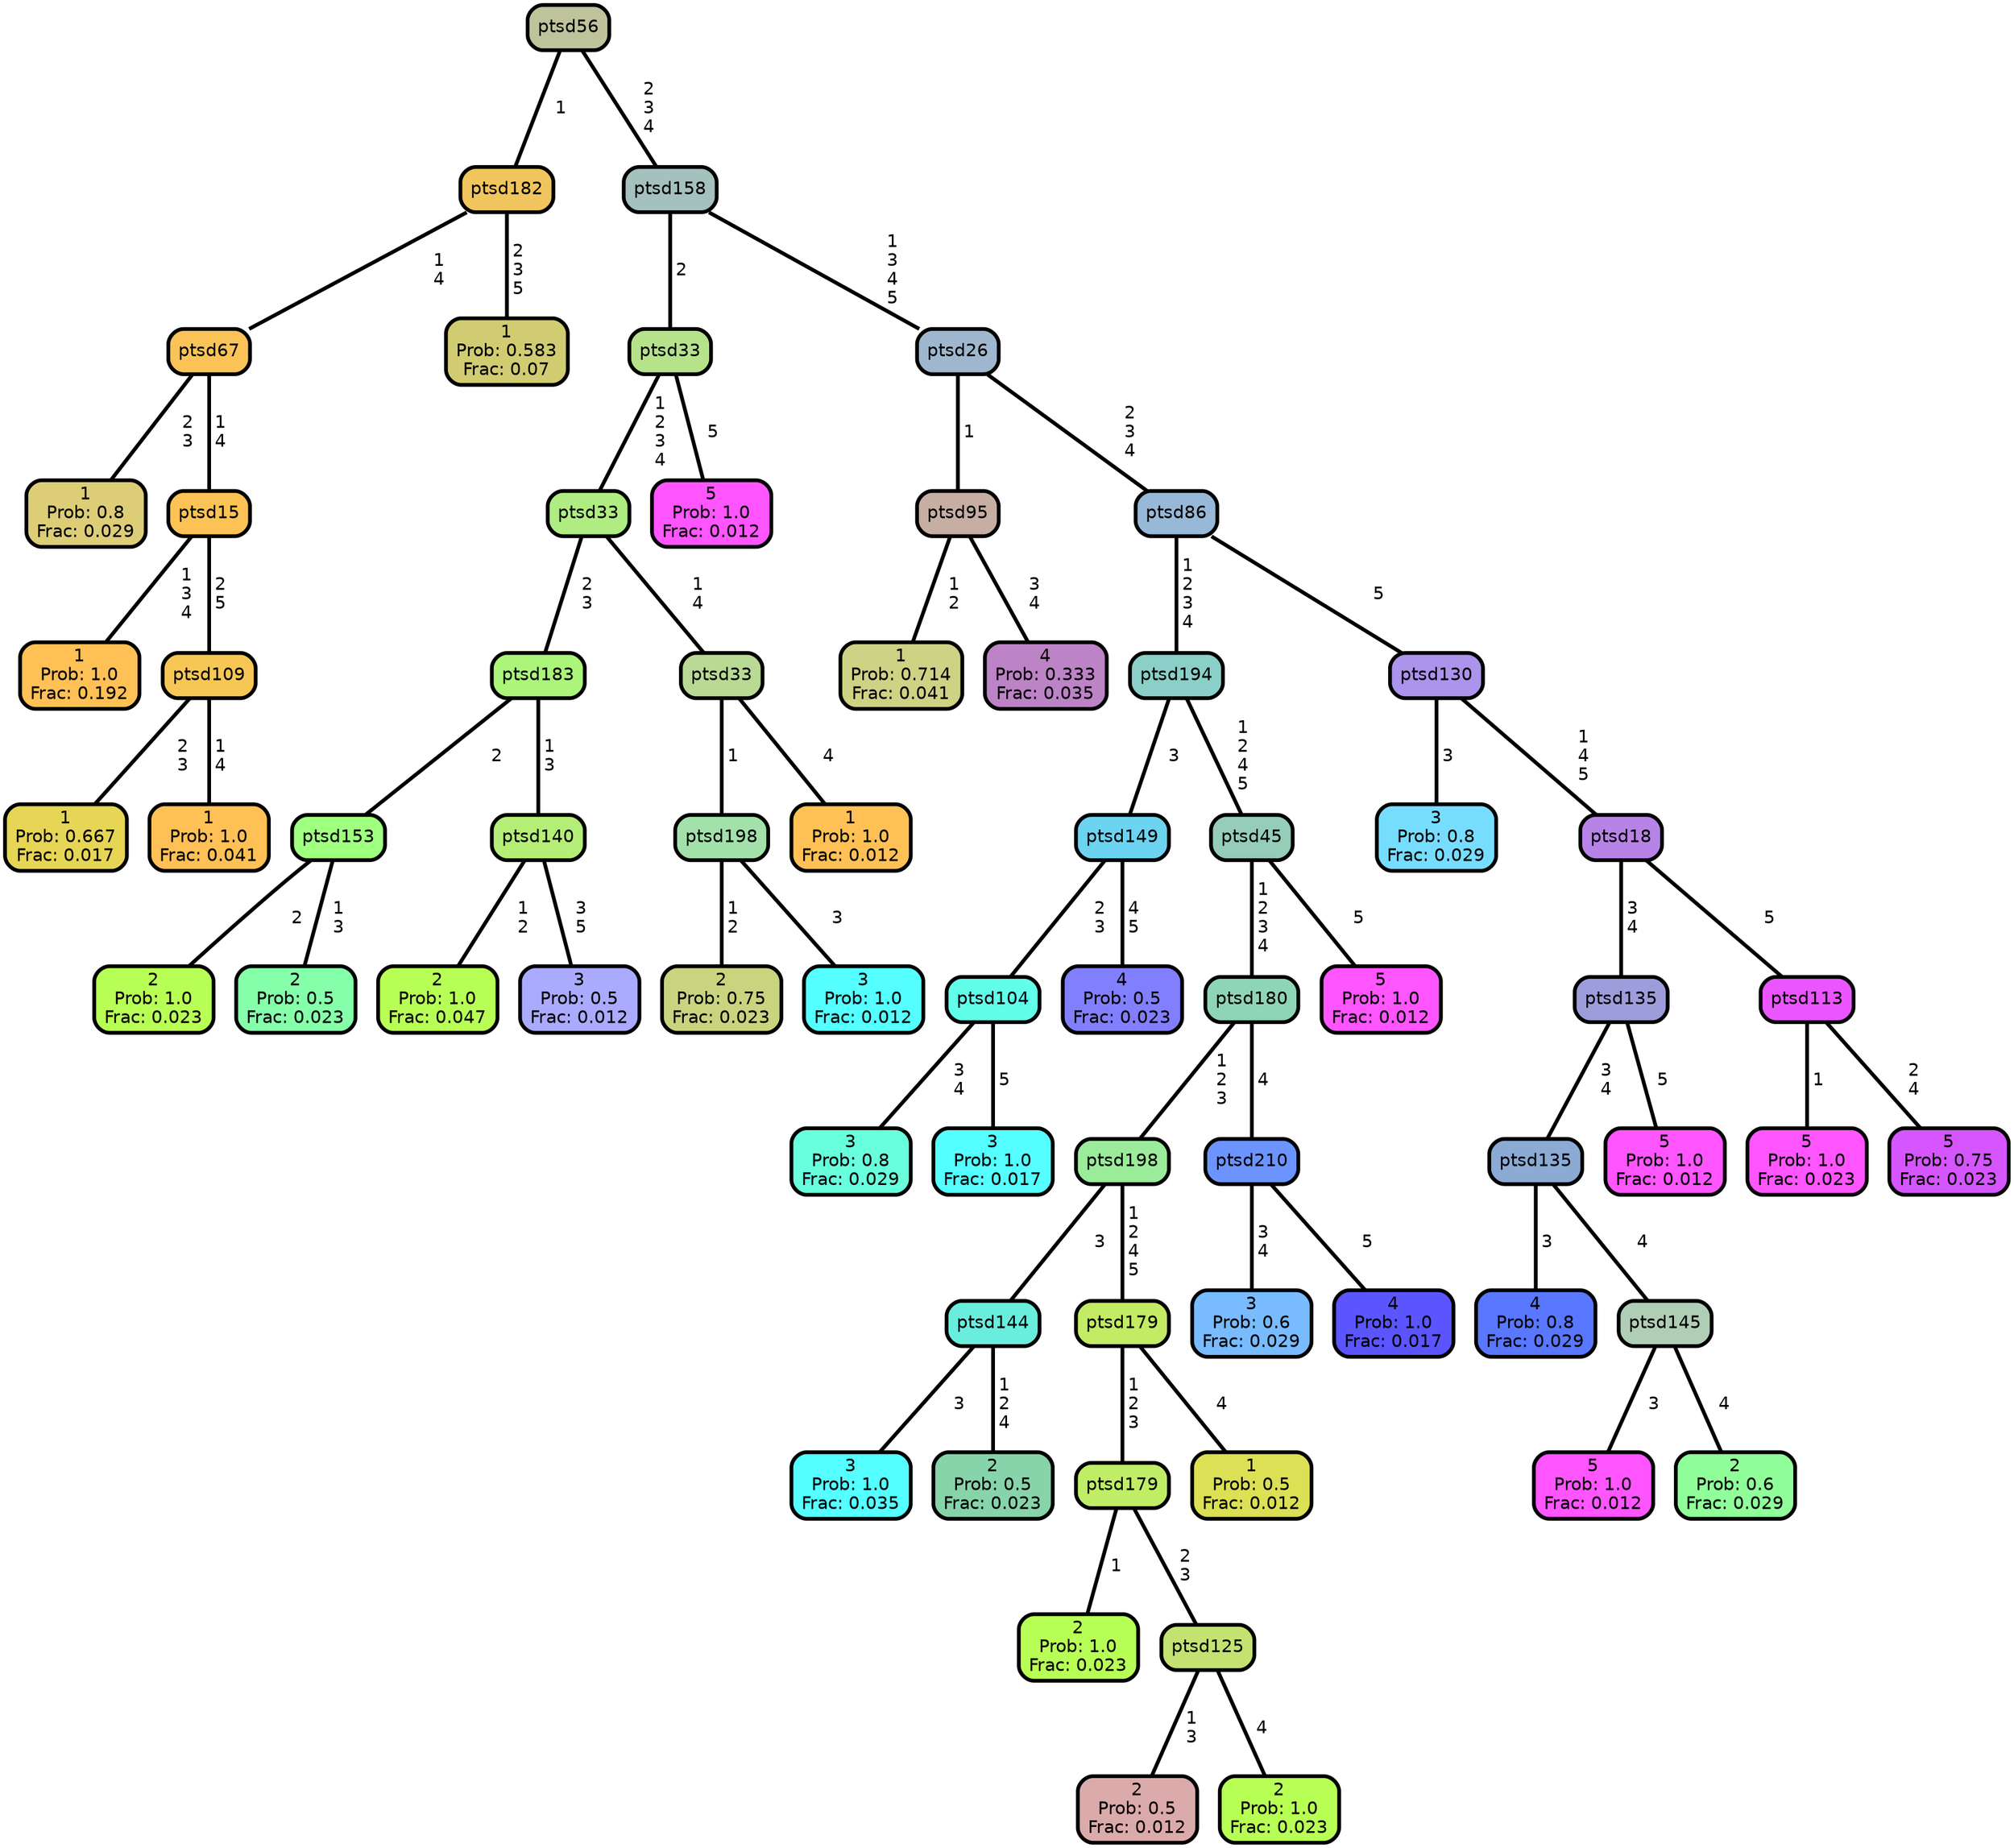 graph Tree {
node [shape=box, style="filled, rounded",color="black",penwidth="3",fontcolor="black",                 fontname=helvetica] ;
graph [ranksep="0 equally", splines=straight,                 bgcolor=transparent, dpi=200] ;
edge [fontname=helvetica, color=black] ;
0 [label="1
Prob: 0.8
Frac: 0.029", fillcolor="#ddcd77"] ;
1 [label="ptsd67", fillcolor="#f9c358"] ;
2 [label="1
Prob: 1.0
Frac: 0.192", fillcolor="#ffc155"] ;
3 [label="ptsd15", fillcolor="#fdc255"] ;
4 [label="1
Prob: 0.667
Frac: 0.017", fillcolor="#e7d555"] ;
5 [label="ptsd109", fillcolor="#f7c755"] ;
6 [label="1
Prob: 1.0
Frac: 0.041", fillcolor="#ffc155"] ;
7 [label="ptsd182", fillcolor="#f1c55d"] ;
8 [label="1
Prob: 0.583
Frac: 0.07", fillcolor="#d1cc71"] ;
9 [label="ptsd56", fillcolor="#bfc39c"] ;
10 [label="2
Prob: 1.0
Frac: 0.023", fillcolor="#b8ff55"] ;
11 [label="ptsd153", fillcolor="#9fff7f"] ;
12 [label="2
Prob: 0.5
Frac: 0.023", fillcolor="#86ffaa"] ;
13 [label="ptsd183", fillcolor="#abf57a"] ;
14 [label="2
Prob: 1.0
Frac: 0.047", fillcolor="#b8ff55"] ;
15 [label="ptsd140", fillcolor="#b5ee77"] ;
16 [label="3
Prob: 0.5
Frac: 0.012", fillcolor="#aaaaff"] ;
17 [label="ptsd33", fillcolor="#afed82"] ;
18 [label="2
Prob: 0.75
Frac: 0.023", fillcolor="#c9d47f"] ;
19 [label="ptsd198", fillcolor="#a2e2aa"] ;
20 [label="3
Prob: 1.0
Frac: 0.012", fillcolor="#55ffff"] ;
21 [label="ptsd33", fillcolor="#b9da94"] ;
22 [label="1
Prob: 1.0
Frac: 0.012", fillcolor="#ffc155"] ;
23 [label="ptsd33", fillcolor="#b5e28b"] ;
24 [label="5
Prob: 1.0
Frac: 0.012", fillcolor="#ff55ff"] ;
25 [label="ptsd158", fillcolor="#a4c1bd"] ;
26 [label="1
Prob: 0.714
Frac: 0.041", fillcolor="#ced285"] ;
27 [label="ptsd95", fillcolor="#c6aea3"] ;
28 [label="4
Prob: 0.333
Frac: 0.035", fillcolor="#bc83c6"] ;
29 [label="ptsd26", fillcolor="#9eb7ce"] ;
30 [label="3
Prob: 0.8
Frac: 0.029", fillcolor="#68ffdd"] ;
31 [label="ptsd104", fillcolor="#61ffe9"] ;
32 [label="3
Prob: 1.0
Frac: 0.017", fillcolor="#55ffff"] ;
33 [label="ptsd149", fillcolor="#6cd4f0"] ;
34 [label="4
Prob: 0.5
Frac: 0.023", fillcolor="#827fff"] ;
35 [label="ptsd194", fillcolor="#8acfc8"] ;
36 [label="3
Prob: 1.0
Frac: 0.035", fillcolor="#55ffff"] ;
37 [label="ptsd144", fillcolor="#69eedd"] ;
38 [label="2
Prob: 0.5
Frac: 0.023", fillcolor="#87d4aa"] ;
39 [label="ptsd198", fillcolor="#9aec9a"] ;
40 [label="2
Prob: 1.0
Frac: 0.023", fillcolor="#b8ff55"] ;
41 [label="ptsd179", fillcolor="#bfee66"] ;
42 [label="2
Prob: 0.5
Frac: 0.012", fillcolor="#dbaaaa"] ;
43 [label="ptsd125", fillcolor="#c3e271"] ;
44 [label="2
Prob: 1.0
Frac: 0.023", fillcolor="#b8ff55"] ;
45 [label="ptsd179", fillcolor="#c3eb63"] ;
46 [label="1
Prob: 0.5
Frac: 0.012", fillcolor="#dbe055"] ;
47 [label="ptsd180", fillcolor="#8ed5b5"] ;
48 [label="3
Prob: 0.6
Frac: 0.029", fillcolor="#78bbff"] ;
49 [label="ptsd210", fillcolor="#6c94ff"] ;
50 [label="4
Prob: 1.0
Frac: 0.017", fillcolor="#5a55ff"] ;
51 [label="ptsd45", fillcolor="#95cdb9"] ;
52 [label="5
Prob: 1.0
Frac: 0.012", fillcolor="#ff55ff"] ;
53 [label="ptsd86", fillcolor="#97b8d6"] ;
54 [label="3
Prob: 0.8
Frac: 0.029", fillcolor="#77ddff"] ;
55 [label="ptsd130", fillcolor="#ac93ec"] ;
56 [label="4
Prob: 0.8
Frac: 0.029", fillcolor="#5977ff"] ;
57 [label="ptsd135", fillcolor="#8baad4"] ;
58 [label="5
Prob: 1.0
Frac: 0.012", fillcolor="#ff55ff"] ;
59 [label="ptsd145", fillcolor="#b0ceb6"] ;
60 [label="2
Prob: 0.6
Frac: 0.029", fillcolor="#90ff99"] ;
61 [label="ptsd135", fillcolor="#9c9dda"] ;
62 [label="5
Prob: 1.0
Frac: 0.012", fillcolor="#ff55ff"] ;
63 [label="ptsd18", fillcolor="#b883e7"] ;
64 [label="5
Prob: 1.0
Frac: 0.023", fillcolor="#ff55ff"] ;
65 [label="ptsd113", fillcolor="#ea55ff"] ;
66 [label="5
Prob: 0.75
Frac: 0.023", fillcolor="#d555ff"] ;
1 -- 0 [label=" 2\n 3",penwidth=3] ;
1 -- 3 [label=" 1\n 4",penwidth=3] ;
3 -- 2 [label=" 1\n 3\n 4",penwidth=3] ;
3 -- 5 [label=" 2\n 5",penwidth=3] ;
5 -- 4 [label=" 2\n 3",penwidth=3] ;
5 -- 6 [label=" 1\n 4",penwidth=3] ;
7 -- 1 [label=" 1\n 4",penwidth=3] ;
7 -- 8 [label=" 2\n 3\n 5",penwidth=3] ;
9 -- 7 [label=" 1",penwidth=3] ;
9 -- 25 [label=" 2\n 3\n 4",penwidth=3] ;
11 -- 10 [label=" 2",penwidth=3] ;
11 -- 12 [label=" 1\n 3",penwidth=3] ;
13 -- 11 [label=" 2",penwidth=3] ;
13 -- 15 [label=" 1\n 3",penwidth=3] ;
15 -- 14 [label=" 1\n 2",penwidth=3] ;
15 -- 16 [label=" 3\n 5",penwidth=3] ;
17 -- 13 [label=" 2\n 3",penwidth=3] ;
17 -- 21 [label=" 1\n 4",penwidth=3] ;
19 -- 18 [label=" 1\n 2",penwidth=3] ;
19 -- 20 [label=" 3",penwidth=3] ;
21 -- 19 [label=" 1",penwidth=3] ;
21 -- 22 [label=" 4",penwidth=3] ;
23 -- 17 [label=" 1\n 2\n 3\n 4",penwidth=3] ;
23 -- 24 [label=" 5",penwidth=3] ;
25 -- 23 [label=" 2",penwidth=3] ;
25 -- 29 [label=" 1\n 3\n 4\n 5",penwidth=3] ;
27 -- 26 [label=" 1\n 2",penwidth=3] ;
27 -- 28 [label=" 3\n 4",penwidth=3] ;
29 -- 27 [label=" 1",penwidth=3] ;
29 -- 53 [label=" 2\n 3\n 4",penwidth=3] ;
31 -- 30 [label=" 3\n 4",penwidth=3] ;
31 -- 32 [label=" 5",penwidth=3] ;
33 -- 31 [label=" 2\n 3",penwidth=3] ;
33 -- 34 [label=" 4\n 5",penwidth=3] ;
35 -- 33 [label=" 3",penwidth=3] ;
35 -- 51 [label=" 1\n 2\n 4\n 5",penwidth=3] ;
37 -- 36 [label=" 3",penwidth=3] ;
37 -- 38 [label=" 1\n 2\n 4",penwidth=3] ;
39 -- 37 [label=" 3",penwidth=3] ;
39 -- 45 [label=" 1\n 2\n 4\n 5",penwidth=3] ;
41 -- 40 [label=" 1",penwidth=3] ;
41 -- 43 [label=" 2\n 3",penwidth=3] ;
43 -- 42 [label=" 1\n 3",penwidth=3] ;
43 -- 44 [label=" 4",penwidth=3] ;
45 -- 41 [label=" 1\n 2\n 3",penwidth=3] ;
45 -- 46 [label=" 4",penwidth=3] ;
47 -- 39 [label=" 1\n 2\n 3",penwidth=3] ;
47 -- 49 [label=" 4",penwidth=3] ;
49 -- 48 [label=" 3\n 4",penwidth=3] ;
49 -- 50 [label=" 5",penwidth=3] ;
51 -- 47 [label=" 1\n 2\n 3\n 4",penwidth=3] ;
51 -- 52 [label=" 5",penwidth=3] ;
53 -- 35 [label=" 1\n 2\n 3\n 4",penwidth=3] ;
53 -- 55 [label=" 5",penwidth=3] ;
55 -- 54 [label=" 3",penwidth=3] ;
55 -- 63 [label=" 1\n 4\n 5",penwidth=3] ;
57 -- 56 [label=" 3",penwidth=3] ;
57 -- 59 [label=" 4",penwidth=3] ;
59 -- 58 [label=" 3",penwidth=3] ;
59 -- 60 [label=" 4",penwidth=3] ;
61 -- 57 [label=" 3\n 4",penwidth=3] ;
61 -- 62 [label=" 5",penwidth=3] ;
63 -- 61 [label=" 3\n 4",penwidth=3] ;
63 -- 65 [label=" 5",penwidth=3] ;
65 -- 64 [label=" 1",penwidth=3] ;
65 -- 66 [label=" 2\n 4",penwidth=3] ;
{rank = same;}}